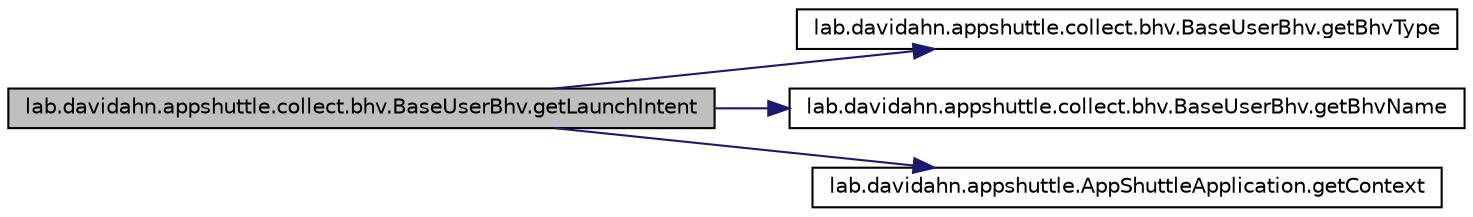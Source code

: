 digraph G
{
 // INTERACTIVE_SVG=YES
  edge [fontname="Helvetica",fontsize="10",labelfontname="Helvetica",labelfontsize="10"];
  node [fontname="Helvetica",fontsize="10",shape=record];
  rankdir="LR";
  Node1 [label="lab.davidahn.appshuttle.collect.bhv.BaseUserBhv.getLaunchIntent",height=0.2,width=0.4,color="black", fillcolor="grey75", style="filled" fontcolor="black"];
  Node1 -> Node2 [color="midnightblue",fontsize="10",style="solid",fontname="Helvetica"];
  Node2 [label="lab.davidahn.appshuttle.collect.bhv.BaseUserBhv.getBhvType",height=0.2,width=0.4,color="black", fillcolor="white", style="filled",URL="$classlab_1_1davidahn_1_1appshuttle_1_1collect_1_1bhv_1_1_base_user_bhv.html#a187a1ad4bab71800fbf104fd0378a4e2"];
  Node1 -> Node3 [color="midnightblue",fontsize="10",style="solid",fontname="Helvetica"];
  Node3 [label="lab.davidahn.appshuttle.collect.bhv.BaseUserBhv.getBhvName",height=0.2,width=0.4,color="black", fillcolor="white", style="filled",URL="$classlab_1_1davidahn_1_1appshuttle_1_1collect_1_1bhv_1_1_base_user_bhv.html#ad949185031050c0eba6521d3e6b3eff7"];
  Node1 -> Node4 [color="midnightblue",fontsize="10",style="solid",fontname="Helvetica"];
  Node4 [label="lab.davidahn.appshuttle.AppShuttleApplication.getContext",height=0.2,width=0.4,color="black", fillcolor="white", style="filled",URL="$classlab_1_1davidahn_1_1appshuttle_1_1_app_shuttle_application.html#a3aaf27429843b2eb05fdd33f20be8f86"];
}

